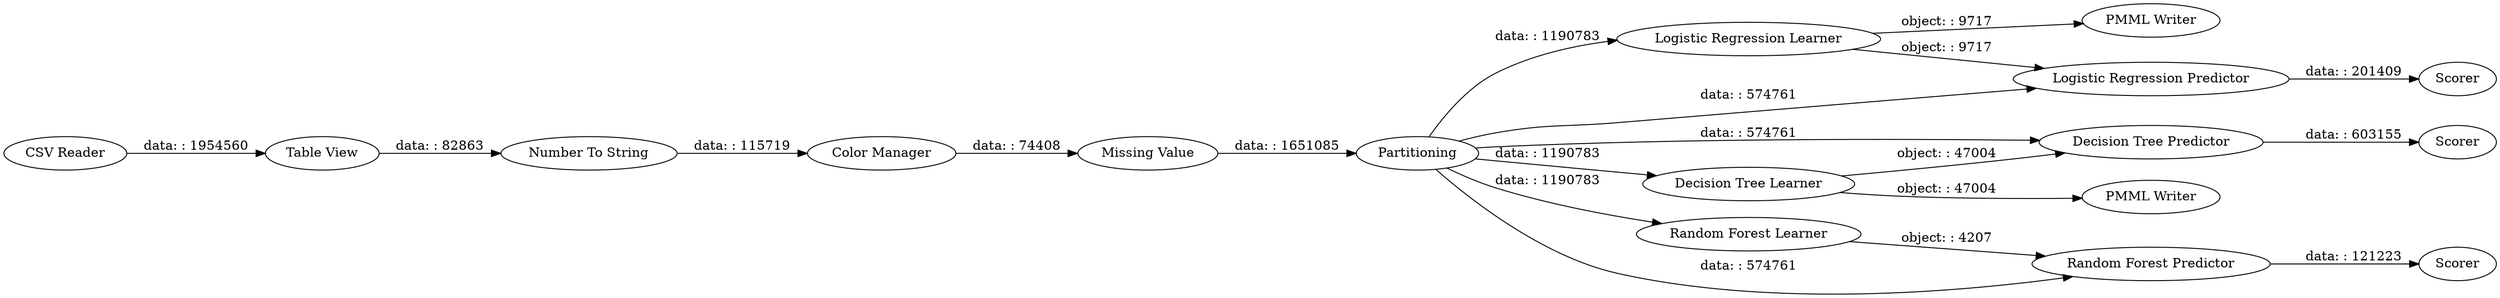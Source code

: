 digraph {
	"7703216683736108217_12" [label="Logistic Regression Learner"]
	"7703216683736108217_3" [label="Table View"]
	"7703216683736108217_2" [label="CSV Reader"]
	"7703216683736108217_6" [label="Missing Value"]
	"7703216683736108217_9" [label="Decision Tree Predictor"]
	"7703216683736108217_15" [label="Random Forest Learner"]
	"7703216683736108217_16" [label="Random Forest Predictor"]
	"7703216683736108217_18" [label="PMML Writer"]
	"7703216683736108217_5" [label="Color Manager"]
	"7703216683736108217_14" [label=Scorer]
	"7703216683736108217_13" [label="Logistic Regression Predictor"]
	"7703216683736108217_4" [label="Number To String"]
	"7703216683736108217_17" [label=Scorer]
	"7703216683736108217_11" [label="PMML Writer"]
	"7703216683736108217_10" [label=Scorer]
	"7703216683736108217_7" [label=Partitioning]
	"7703216683736108217_8" [label="Decision Tree Learner"]
	"7703216683736108217_7" -> "7703216683736108217_12" [label="data: : 1190783"]
	"7703216683736108217_12" -> "7703216683736108217_18" [label="object: : 9717"]
	"7703216683736108217_7" -> "7703216683736108217_9" [label="data: : 574761"]
	"7703216683736108217_8" -> "7703216683736108217_9" [label="object: : 47004"]
	"7703216683736108217_7" -> "7703216683736108217_8" [label="data: : 1190783"]
	"7703216683736108217_7" -> "7703216683736108217_13" [label="data: : 574761"]
	"7703216683736108217_13" -> "7703216683736108217_14" [label="data: : 201409"]
	"7703216683736108217_7" -> "7703216683736108217_16" [label="data: : 574761"]
	"7703216683736108217_9" -> "7703216683736108217_10" [label="data: : 603155"]
	"7703216683736108217_6" -> "7703216683736108217_7" [label="data: : 1651085"]
	"7703216683736108217_5" -> "7703216683736108217_6" [label="data: : 74408"]
	"7703216683736108217_2" -> "7703216683736108217_3" [label="data: : 1954560"]
	"7703216683736108217_4" -> "7703216683736108217_5" [label="data: : 115719"]
	"7703216683736108217_15" -> "7703216683736108217_16" [label="object: : 4207"]
	"7703216683736108217_3" -> "7703216683736108217_4" [label="data: : 82863"]
	"7703216683736108217_8" -> "7703216683736108217_11" [label="object: : 47004"]
	"7703216683736108217_12" -> "7703216683736108217_13" [label="object: : 9717"]
	"7703216683736108217_7" -> "7703216683736108217_15" [label="data: : 1190783"]
	"7703216683736108217_16" -> "7703216683736108217_17" [label="data: : 121223"]
	rankdir=LR
}
